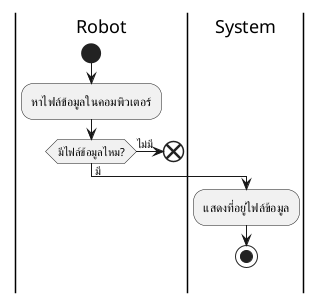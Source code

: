 @startuml
|Robot|
start
:หาไฟล์ข้อมูลในคอมพิวเตอร์;
if(มีไฟล์ข้อมูลไหม?) then(มี)
|System|
:แสดงที่อยู่ไฟล์ข้อมูล;
stop
else(ไม่มี)
|Robot|
end
endif

@enduml